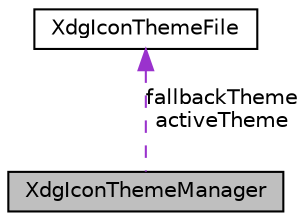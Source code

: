 digraph G
{
  edge [fontname="Helvetica",fontsize="10",labelfontname="Helvetica",labelfontsize="10"];
  node [fontname="Helvetica",fontsize="10",shape=record];
  Node1 [label="XdgIconThemeManager",height=0.2,width=0.4,color="black", fillcolor="grey75", style="filled" fontcolor="black"];
  Node2 -> Node1 [dir=back,color="darkorchid3",fontsize="10",style="dashed",label="fallbackTheme\nactiveTheme",fontname="Helvetica"];
  Node2 [label="XdgIconThemeFile",height=0.2,width=0.4,color="black", fillcolor="white", style="filled",URL="$classXdgIconThemeFile.html",tooltip="handles a single iconthemefile"];
}
